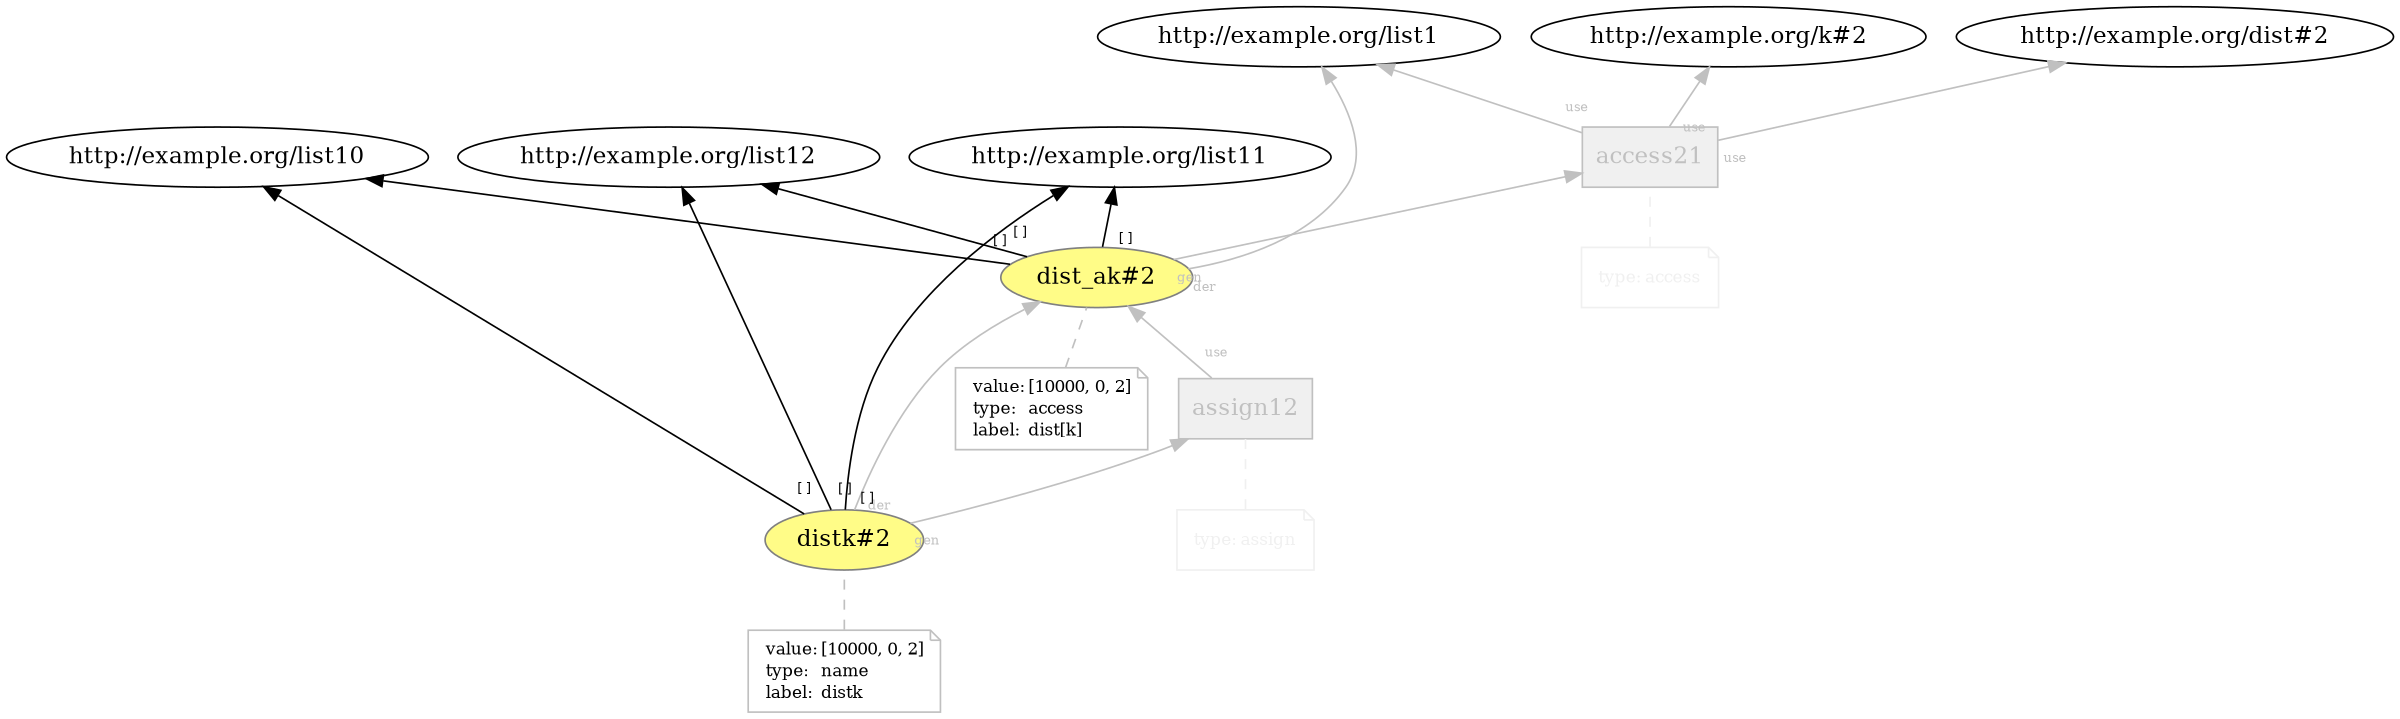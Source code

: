 digraph "PROV" { size="16,12"; rankdir="BT";
"http://example.org/dist_ak#2" [fillcolor="#FFFC87",color="#808080",style="filled",label="dist_ak#2",URL="http://example.org/dist_ak#2"]
"-attrs0" [color="gray",shape="note",fontsize="10",fontcolor="black",label=<<TABLE cellpadding="0" border="0">
	<TR>
	    <TD align="left">value:</TD>
	    <TD align="left">[10000, 0, 2]</TD>
	</TR>
	<TR>
	    <TD align="left">type:</TD>
	    <TD align="left">access</TD>
	</TR>
	<TR>
	    <TD align="left">label:</TD>
	    <TD align="left">dist[k]</TD>
	</TR>
</TABLE>>]
"-attrs0" -> "http://example.org/dist_ak#2" [color="gray",style="dashed",arrowhead="none"]
"http://example.org/dist_ak#2" -> "http://example.org/list10" [labelfontsize="8",labeldistance="1.5",labelangle="60.0",rotation="20",taillabel="[ ]"]
"http://example.org/dist_ak#2" -> "http://example.org/list11" [labelfontsize="8",labeldistance="1.5",labelangle="60.0",rotation="20",taillabel="[ ]"]
"http://example.org/dist_ak#2" -> "http://example.org/list12" [labelfontsize="8",labeldistance="1.5",labelangle="60.0",rotation="20",taillabel="[ ]"]
"http://example.org/access21" [fillcolor="#F0F0F0",color="gray",shape="polygon",sides="4",style="filled",label="access21",URL="http://example.org/access21",fontcolor="gray"]
"-attrs1" [color="#F0F0F0",shape="note",fontsize="10",fontcolor="black",label=<<TABLE cellpadding="0" border="0">
	<TR>
	    <TD align="left"><font color="#F0F0F0">type:</font></TD>
	    <TD align="left"><font color="#F0F0F0">access</font></TD>
	</TR>
</TABLE>>]
"-attrs1" -> "http://example.org/access21" [color="#F0F0F0",style="dashed",arrowhead="none"]
"http://example.org/access21" -> "http://example.org/list1" [labelfontsize="8",labeldistance="1.5",labelangle="60.0",rotation="20",taillabel="use",fontcolor="gray",color="gray"]
"http://example.org/dist_ak#2" -> "http://example.org/list1" [labelfontsize="8",labeldistance="1.5",labelangle="60.0",rotation="20",taillabel="der",fontcolor="gray",color="gray"]
"http://example.org/dist_ak#2" -> "http://example.org/access21" [labelfontsize="8",labeldistance="1.5",labelangle="60.0",rotation="20",taillabel="gen",fontcolor="gray",color="gray"]
"http://example.org/access21" -> "http://example.org/dist#2" [labelfontsize="8",labeldistance="1.5",labelangle="60.0",rotation="20",taillabel="use",fontcolor="gray",color="gray"]
"http://example.org/access21" -> "http://example.org/k#2" [labelfontsize="8",labeldistance="1.5",labelangle="60.0",rotation="20",taillabel="use",fontcolor="gray",color="gray"]
"http://example.org/distk#2" [fillcolor="#FFFC87",color="#808080",style="filled",label="distk#2",URL="http://example.org/distk#2"]
"-attrs2" [color="gray",shape="note",fontsize="10",fontcolor="black",label=<<TABLE cellpadding="0" border="0">
	<TR>
	    <TD align="left">value:</TD>
	    <TD align="left">[10000, 0, 2]</TD>
	</TR>
	<TR>
	    <TD align="left">type:</TD>
	    <TD align="left">name</TD>
	</TR>
	<TR>
	    <TD align="left">label:</TD>
	    <TD align="left">distk</TD>
	</TR>
</TABLE>>]
"-attrs2" -> "http://example.org/distk#2" [color="gray",style="dashed",arrowhead="none"]
"http://example.org/distk#2" -> "http://example.org/list10" [labelfontsize="8",labeldistance="1.5",labelangle="60.0",rotation="20",taillabel="[ ]"]
"http://example.org/distk#2" -> "http://example.org/list11" [labelfontsize="8",labeldistance="1.5",labelangle="60.0",rotation="20",taillabel="[ ]"]
"http://example.org/distk#2" -> "http://example.org/list12" [labelfontsize="8",labeldistance="1.5",labelangle="60.0",rotation="20",taillabel="[ ]"]
"http://example.org/assign12" [fillcolor="#F0F0F0",color="gray",shape="polygon",sides="4",style="filled",label="assign12",URL="http://example.org/assign12",fontcolor="gray"]
"-attrs3" [color="#F0F0F0",shape="note",fontsize="10",fontcolor="black",label=<<TABLE cellpadding="0" border="0">
	<TR>
	    <TD align="left"><font color="#F0F0F0">type:</font></TD>
	    <TD align="left"><font color="#F0F0F0">assign</font></TD>
	</TR>
</TABLE>>]
"-attrs3" -> "http://example.org/assign12" [color="#F0F0F0",style="dashed",arrowhead="none"]
"http://example.org/assign12" -> "http://example.org/dist_ak#2" [labelfontsize="8",labeldistance="1.5",labelangle="60.0",rotation="20",taillabel="use",fontcolor="gray",color="gray"]
"http://example.org/distk#2" -> "http://example.org/dist_ak#2" [labelfontsize="8",labeldistance="1.5",labelangle="60.0",rotation="20",taillabel="der",fontcolor="gray",color="gray"]
"http://example.org/distk#2" -> "http://example.org/assign12" [labelfontsize="8",labeldistance="1.5",labelangle="60.0",rotation="20",taillabel="gen",fontcolor="gray",color="gray"]
}